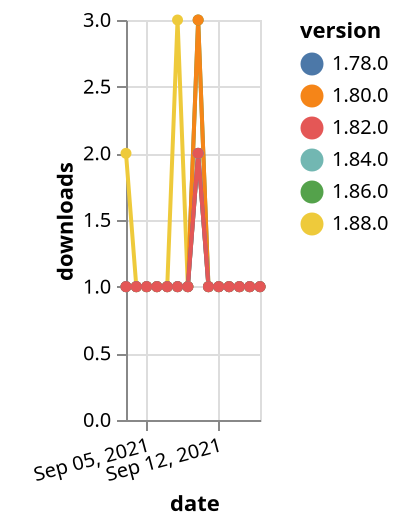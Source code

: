 {"$schema": "https://vega.github.io/schema/vega-lite/v5.json", "description": "A simple bar chart with embedded data.", "data": {"values": [{"date": "2021-09-03", "total": 182, "delta": 1, "version": "1.86.0"}, {"date": "2021-09-04", "total": 183, "delta": 1, "version": "1.86.0"}, {"date": "2021-09-05", "total": 184, "delta": 1, "version": "1.86.0"}, {"date": "2021-09-06", "total": 185, "delta": 1, "version": "1.86.0"}, {"date": "2021-09-07", "total": 186, "delta": 1, "version": "1.86.0"}, {"date": "2021-09-08", "total": 187, "delta": 1, "version": "1.86.0"}, {"date": "2021-09-09", "total": 188, "delta": 1, "version": "1.86.0"}, {"date": "2021-09-10", "total": 191, "delta": 3, "version": "1.86.0"}, {"date": "2021-09-11", "total": 192, "delta": 1, "version": "1.86.0"}, {"date": "2021-09-12", "total": 193, "delta": 1, "version": "1.86.0"}, {"date": "2021-09-13", "total": 194, "delta": 1, "version": "1.86.0"}, {"date": "2021-09-14", "total": 195, "delta": 1, "version": "1.86.0"}, {"date": "2021-09-15", "total": 196, "delta": 1, "version": "1.86.0"}, {"date": "2021-09-16", "total": 197, "delta": 1, "version": "1.86.0"}, {"date": "2021-09-03", "total": 112, "delta": 2, "version": "1.88.0"}, {"date": "2021-09-04", "total": 113, "delta": 1, "version": "1.88.0"}, {"date": "2021-09-05", "total": 114, "delta": 1, "version": "1.88.0"}, {"date": "2021-09-06", "total": 115, "delta": 1, "version": "1.88.0"}, {"date": "2021-09-07", "total": 116, "delta": 1, "version": "1.88.0"}, {"date": "2021-09-08", "total": 119, "delta": 3, "version": "1.88.0"}, {"date": "2021-09-09", "total": 120, "delta": 1, "version": "1.88.0"}, {"date": "2021-09-10", "total": 122, "delta": 2, "version": "1.88.0"}, {"date": "2021-09-11", "total": 123, "delta": 1, "version": "1.88.0"}, {"date": "2021-09-12", "total": 124, "delta": 1, "version": "1.88.0"}, {"date": "2021-09-13", "total": 125, "delta": 1, "version": "1.88.0"}, {"date": "2021-09-14", "total": 126, "delta": 1, "version": "1.88.0"}, {"date": "2021-09-15", "total": 127, "delta": 1, "version": "1.88.0"}, {"date": "2021-09-16", "total": 128, "delta": 1, "version": "1.88.0"}, {"date": "2021-09-03", "total": 154, "delta": 1, "version": "1.84.0"}, {"date": "2021-09-04", "total": 155, "delta": 1, "version": "1.84.0"}, {"date": "2021-09-05", "total": 156, "delta": 1, "version": "1.84.0"}, {"date": "2021-09-06", "total": 157, "delta": 1, "version": "1.84.0"}, {"date": "2021-09-07", "total": 158, "delta": 1, "version": "1.84.0"}, {"date": "2021-09-08", "total": 159, "delta": 1, "version": "1.84.0"}, {"date": "2021-09-09", "total": 160, "delta": 1, "version": "1.84.0"}, {"date": "2021-09-10", "total": 162, "delta": 2, "version": "1.84.0"}, {"date": "2021-09-11", "total": 163, "delta": 1, "version": "1.84.0"}, {"date": "2021-09-12", "total": 164, "delta": 1, "version": "1.84.0"}, {"date": "2021-09-13", "total": 165, "delta": 1, "version": "1.84.0"}, {"date": "2021-09-14", "total": 166, "delta": 1, "version": "1.84.0"}, {"date": "2021-09-15", "total": 167, "delta": 1, "version": "1.84.0"}, {"date": "2021-09-16", "total": 168, "delta": 1, "version": "1.84.0"}, {"date": "2021-09-03", "total": 317, "delta": 1, "version": "1.80.0"}, {"date": "2021-09-04", "total": 318, "delta": 1, "version": "1.80.0"}, {"date": "2021-09-05", "total": 319, "delta": 1, "version": "1.80.0"}, {"date": "2021-09-06", "total": 320, "delta": 1, "version": "1.80.0"}, {"date": "2021-09-07", "total": 321, "delta": 1, "version": "1.80.0"}, {"date": "2021-09-08", "total": 322, "delta": 1, "version": "1.80.0"}, {"date": "2021-09-09", "total": 323, "delta": 1, "version": "1.80.0"}, {"date": "2021-09-10", "total": 326, "delta": 3, "version": "1.80.0"}, {"date": "2021-09-11", "total": 327, "delta": 1, "version": "1.80.0"}, {"date": "2021-09-12", "total": 328, "delta": 1, "version": "1.80.0"}, {"date": "2021-09-13", "total": 329, "delta": 1, "version": "1.80.0"}, {"date": "2021-09-14", "total": 330, "delta": 1, "version": "1.80.0"}, {"date": "2021-09-15", "total": 331, "delta": 1, "version": "1.80.0"}, {"date": "2021-09-16", "total": 332, "delta": 1, "version": "1.80.0"}, {"date": "2021-09-03", "total": 234, "delta": 1, "version": "1.78.0"}, {"date": "2021-09-04", "total": 235, "delta": 1, "version": "1.78.0"}, {"date": "2021-09-05", "total": 236, "delta": 1, "version": "1.78.0"}, {"date": "2021-09-06", "total": 237, "delta": 1, "version": "1.78.0"}, {"date": "2021-09-07", "total": 238, "delta": 1, "version": "1.78.0"}, {"date": "2021-09-08", "total": 239, "delta": 1, "version": "1.78.0"}, {"date": "2021-09-09", "total": 240, "delta": 1, "version": "1.78.0"}, {"date": "2021-09-10", "total": 242, "delta": 2, "version": "1.78.0"}, {"date": "2021-09-11", "total": 243, "delta": 1, "version": "1.78.0"}, {"date": "2021-09-12", "total": 244, "delta": 1, "version": "1.78.0"}, {"date": "2021-09-13", "total": 245, "delta": 1, "version": "1.78.0"}, {"date": "2021-09-14", "total": 246, "delta": 1, "version": "1.78.0"}, {"date": "2021-09-15", "total": 247, "delta": 1, "version": "1.78.0"}, {"date": "2021-09-16", "total": 248, "delta": 1, "version": "1.78.0"}, {"date": "2021-09-03", "total": 180, "delta": 1, "version": "1.82.0"}, {"date": "2021-09-04", "total": 181, "delta": 1, "version": "1.82.0"}, {"date": "2021-09-05", "total": 182, "delta": 1, "version": "1.82.0"}, {"date": "2021-09-06", "total": 183, "delta": 1, "version": "1.82.0"}, {"date": "2021-09-07", "total": 184, "delta": 1, "version": "1.82.0"}, {"date": "2021-09-08", "total": 185, "delta": 1, "version": "1.82.0"}, {"date": "2021-09-09", "total": 186, "delta": 1, "version": "1.82.0"}, {"date": "2021-09-10", "total": 188, "delta": 2, "version": "1.82.0"}, {"date": "2021-09-11", "total": 189, "delta": 1, "version": "1.82.0"}, {"date": "2021-09-12", "total": 190, "delta": 1, "version": "1.82.0"}, {"date": "2021-09-13", "total": 191, "delta": 1, "version": "1.82.0"}, {"date": "2021-09-14", "total": 192, "delta": 1, "version": "1.82.0"}, {"date": "2021-09-15", "total": 193, "delta": 1, "version": "1.82.0"}, {"date": "2021-09-16", "total": 194, "delta": 1, "version": "1.82.0"}]}, "width": "container", "mark": {"type": "line", "point": {"filled": true}}, "encoding": {"x": {"field": "date", "type": "temporal", "timeUnit": "yearmonthdate", "title": "date", "axis": {"labelAngle": -15}}, "y": {"field": "delta", "type": "quantitative", "title": "downloads"}, "color": {"field": "version", "type": "nominal"}, "tooltip": {"field": "delta"}}}